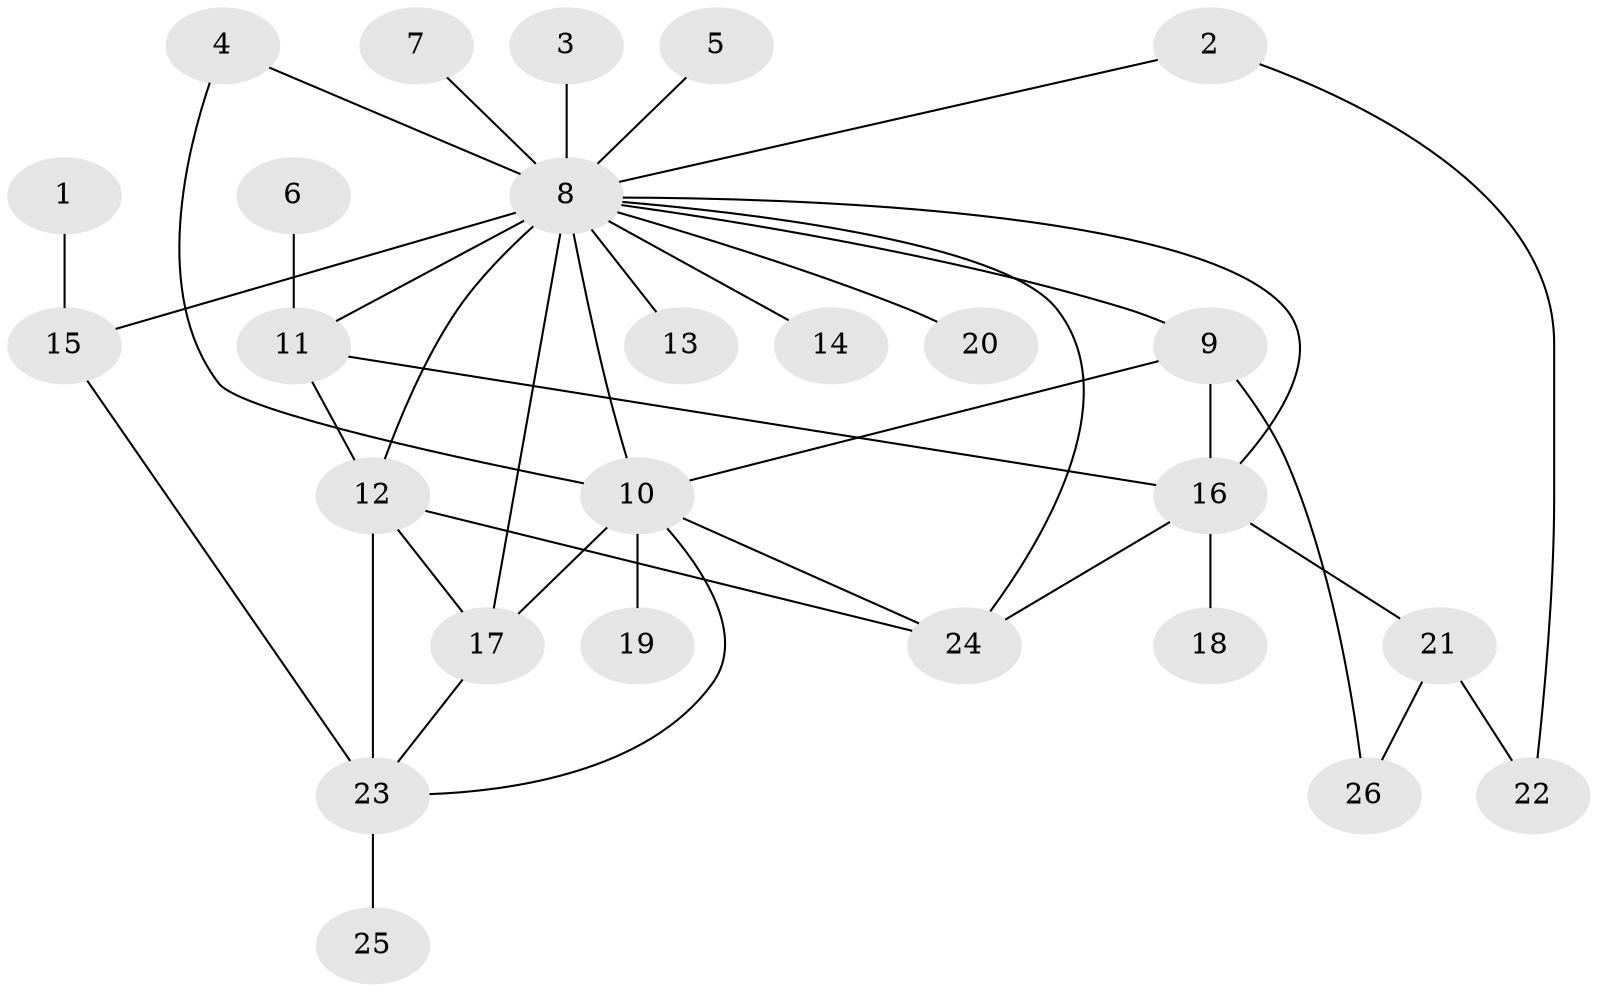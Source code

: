 // original degree distribution, {21: 0.011764705882352941, 6: 0.023529411764705882, 1: 0.5176470588235295, 12: 0.011764705882352941, 3: 0.12941176470588237, 8: 0.023529411764705882, 4: 0.047058823529411764, 5: 0.047058823529411764, 7: 0.023529411764705882, 2: 0.16470588235294117}
// Generated by graph-tools (version 1.1) at 2025/36/03/04/25 23:36:41]
// undirected, 26 vertices, 40 edges
graph export_dot {
  node [color=gray90,style=filled];
  1;
  2;
  3;
  4;
  5;
  6;
  7;
  8;
  9;
  10;
  11;
  12;
  13;
  14;
  15;
  16;
  17;
  18;
  19;
  20;
  21;
  22;
  23;
  24;
  25;
  26;
  1 -- 15 [weight=1.0];
  2 -- 8 [weight=1.0];
  2 -- 22 [weight=1.0];
  3 -- 8 [weight=1.0];
  4 -- 8 [weight=1.0];
  4 -- 10 [weight=1.0];
  5 -- 8 [weight=1.0];
  6 -- 11 [weight=1.0];
  7 -- 8 [weight=1.0];
  8 -- 9 [weight=1.0];
  8 -- 10 [weight=1.0];
  8 -- 11 [weight=1.0];
  8 -- 12 [weight=3.0];
  8 -- 13 [weight=1.0];
  8 -- 14 [weight=1.0];
  8 -- 15 [weight=1.0];
  8 -- 16 [weight=1.0];
  8 -- 17 [weight=1.0];
  8 -- 20 [weight=1.0];
  8 -- 24 [weight=1.0];
  9 -- 10 [weight=2.0];
  9 -- 16 [weight=1.0];
  9 -- 26 [weight=1.0];
  10 -- 17 [weight=2.0];
  10 -- 19 [weight=1.0];
  10 -- 23 [weight=1.0];
  10 -- 24 [weight=1.0];
  11 -- 12 [weight=1.0];
  11 -- 16 [weight=1.0];
  12 -- 17 [weight=1.0];
  12 -- 23 [weight=2.0];
  12 -- 24 [weight=1.0];
  15 -- 23 [weight=1.0];
  16 -- 18 [weight=2.0];
  16 -- 21 [weight=1.0];
  16 -- 24 [weight=1.0];
  17 -- 23 [weight=1.0];
  21 -- 22 [weight=1.0];
  21 -- 26 [weight=1.0];
  23 -- 25 [weight=1.0];
}
